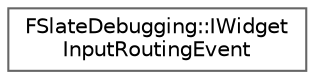 digraph "Graphical Class Hierarchy"
{
 // INTERACTIVE_SVG=YES
 // LATEX_PDF_SIZE
  bgcolor="transparent";
  edge [fontname=Helvetica,fontsize=10,labelfontname=Helvetica,labelfontsize=10];
  node [fontname=Helvetica,fontsize=10,shape=box,height=0.2,width=0.4];
  rankdir="LR";
  Node0 [id="Node000000",label="FSlateDebugging::IWidget\lInputRoutingEvent",height=0.2,width=0.4,color="grey40", fillcolor="white", style="filled",URL="$d1/d2b/structFSlateDebugging_1_1IWidgetInputRoutingEvent.html",tooltip=" "];
}
